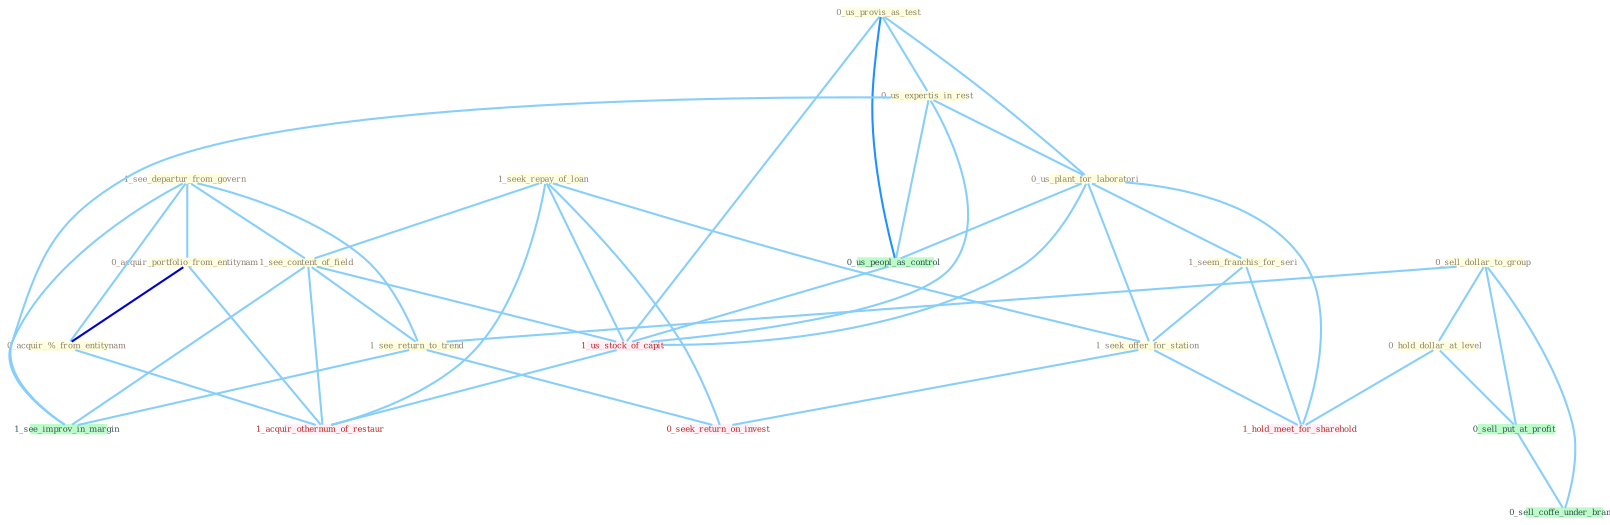 Graph G{ 
    node
    [shape=polygon,style=filled,width=.5,height=.06,color="#BDFCC9",fixedsize=true,fontsize=4,
    fontcolor="#2f4f4f"];
    {node
    [color="#ffffe0", fontcolor="#8b7d6b"] "0_us_provis_as_test " "1_see_departur_from_govern " "0_us_expertis_in_rest " "1_seek_repay_of_loan " "0_sell_dollar_to_group " "0_us_plant_for_laboratori " "0_hold_dollar_at_level " "1_see_content_of_field " "1_see_return_to_trend " "0_acquir_portfolio_from_entitynam " "0_acquir_%_from_entitynam " "1_seem_franchis_for_seri " "1_seek_offer_for_station "}
{node [color="#fff0f5", fontcolor="#b22222"] "0_seek_return_on_invest " "1_us_stock_of_capit " "1_hold_meet_for_sharehold " "1_acquir_othernum_of_restaur "}
edge [color="#B0E2FF"];

	"0_us_provis_as_test " -- "0_us_expertis_in_rest " [w="1", color="#87cefa" ];
	"0_us_provis_as_test " -- "0_us_plant_for_laboratori " [w="1", color="#87cefa" ];
	"0_us_provis_as_test " -- "0_us_peopl_as_control " [w="2", color="#1e90ff" , len=0.8];
	"0_us_provis_as_test " -- "1_us_stock_of_capit " [w="1", color="#87cefa" ];
	"1_see_departur_from_govern " -- "1_see_content_of_field " [w="1", color="#87cefa" ];
	"1_see_departur_from_govern " -- "1_see_return_to_trend " [w="1", color="#87cefa" ];
	"1_see_departur_from_govern " -- "0_acquir_portfolio_from_entitynam " [w="1", color="#87cefa" ];
	"1_see_departur_from_govern " -- "0_acquir_%_from_entitynam " [w="1", color="#87cefa" ];
	"1_see_departur_from_govern " -- "1_see_improv_in_margin " [w="1", color="#87cefa" ];
	"0_us_expertis_in_rest " -- "0_us_plant_for_laboratori " [w="1", color="#87cefa" ];
	"0_us_expertis_in_rest " -- "0_us_peopl_as_control " [w="1", color="#87cefa" ];
	"0_us_expertis_in_rest " -- "1_us_stock_of_capit " [w="1", color="#87cefa" ];
	"0_us_expertis_in_rest " -- "1_see_improv_in_margin " [w="1", color="#87cefa" ];
	"1_seek_repay_of_loan " -- "1_see_content_of_field " [w="1", color="#87cefa" ];
	"1_seek_repay_of_loan " -- "1_seek_offer_for_station " [w="1", color="#87cefa" ];
	"1_seek_repay_of_loan " -- "0_seek_return_on_invest " [w="1", color="#87cefa" ];
	"1_seek_repay_of_loan " -- "1_us_stock_of_capit " [w="1", color="#87cefa" ];
	"1_seek_repay_of_loan " -- "1_acquir_othernum_of_restaur " [w="1", color="#87cefa" ];
	"0_sell_dollar_to_group " -- "0_hold_dollar_at_level " [w="1", color="#87cefa" ];
	"0_sell_dollar_to_group " -- "1_see_return_to_trend " [w="1", color="#87cefa" ];
	"0_sell_dollar_to_group " -- "0_sell_put_at_profit " [w="1", color="#87cefa" ];
	"0_sell_dollar_to_group " -- "0_sell_coffe_under_brand " [w="1", color="#87cefa" ];
	"0_us_plant_for_laboratori " -- "1_seem_franchis_for_seri " [w="1", color="#87cefa" ];
	"0_us_plant_for_laboratori " -- "1_seek_offer_for_station " [w="1", color="#87cefa" ];
	"0_us_plant_for_laboratori " -- "0_us_peopl_as_control " [w="1", color="#87cefa" ];
	"0_us_plant_for_laboratori " -- "1_us_stock_of_capit " [w="1", color="#87cefa" ];
	"0_us_plant_for_laboratori " -- "1_hold_meet_for_sharehold " [w="1", color="#87cefa" ];
	"0_hold_dollar_at_level " -- "0_sell_put_at_profit " [w="1", color="#87cefa" ];
	"0_hold_dollar_at_level " -- "1_hold_meet_for_sharehold " [w="1", color="#87cefa" ];
	"1_see_content_of_field " -- "1_see_return_to_trend " [w="1", color="#87cefa" ];
	"1_see_content_of_field " -- "1_us_stock_of_capit " [w="1", color="#87cefa" ];
	"1_see_content_of_field " -- "1_see_improv_in_margin " [w="1", color="#87cefa" ];
	"1_see_content_of_field " -- "1_acquir_othernum_of_restaur " [w="1", color="#87cefa" ];
	"1_see_return_to_trend " -- "0_seek_return_on_invest " [w="1", color="#87cefa" ];
	"1_see_return_to_trend " -- "1_see_improv_in_margin " [w="1", color="#87cefa" ];
	"0_acquir_portfolio_from_entitynam " -- "0_acquir_%_from_entitynam " [w="3", color="#0000cd" , len=0.6];
	"0_acquir_portfolio_from_entitynam " -- "1_acquir_othernum_of_restaur " [w="1", color="#87cefa" ];
	"0_acquir_%_from_entitynam " -- "1_acquir_othernum_of_restaur " [w="1", color="#87cefa" ];
	"1_seem_franchis_for_seri " -- "1_seek_offer_for_station " [w="1", color="#87cefa" ];
	"1_seem_franchis_for_seri " -- "1_hold_meet_for_sharehold " [w="1", color="#87cefa" ];
	"1_seek_offer_for_station " -- "0_seek_return_on_invest " [w="1", color="#87cefa" ];
	"1_seek_offer_for_station " -- "1_hold_meet_for_sharehold " [w="1", color="#87cefa" ];
	"0_us_peopl_as_control " -- "1_us_stock_of_capit " [w="1", color="#87cefa" ];
	"0_sell_put_at_profit " -- "0_sell_coffe_under_brand " [w="1", color="#87cefa" ];
	"1_us_stock_of_capit " -- "1_acquir_othernum_of_restaur " [w="1", color="#87cefa" ];
}
